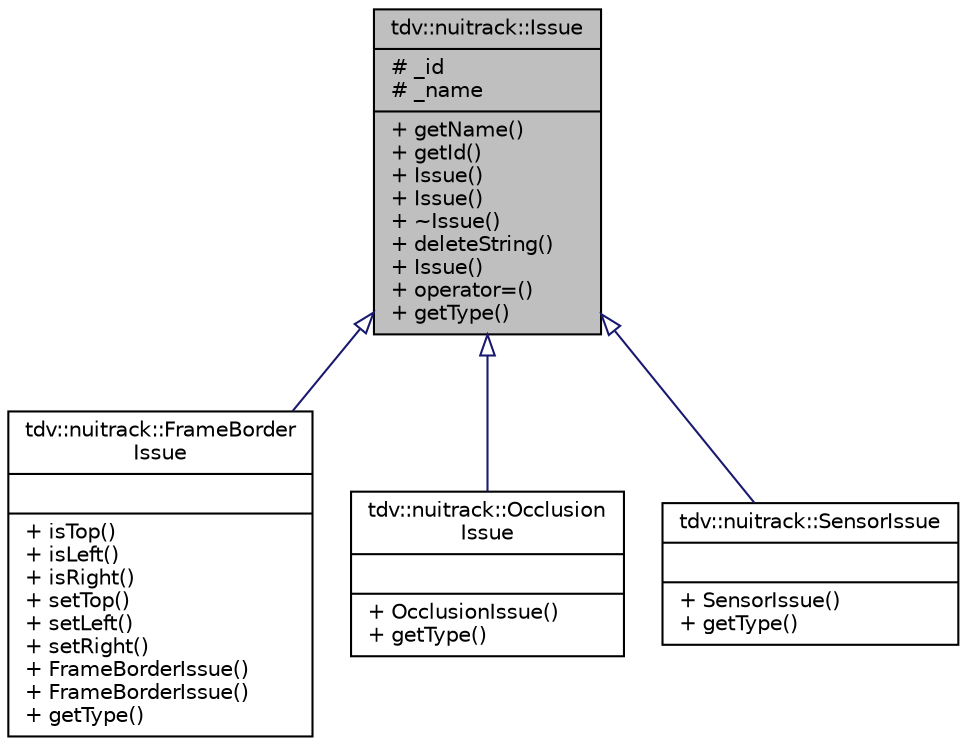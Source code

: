 digraph "tdv::nuitrack::Issue"
{
  edge [fontname="Helvetica",fontsize="10",labelfontname="Helvetica",labelfontsize="10"];
  node [fontname="Helvetica",fontsize="10",shape=record];
  Node1 [label="{tdv::nuitrack::Issue\n|# _id\l# _name\l|+ getName()\l+ getId()\l+ Issue()\l+ Issue()\l+ ~Issue()\l+ deleteString()\l+ Issue()\l+ operator=()\l+ getType()\l}",height=0.2,width=0.4,color="black", fillcolor="grey75", style="filled" fontcolor="black"];
  Node1 -> Node2 [dir="back",color="midnightblue",fontsize="10",style="solid",arrowtail="onormal",fontname="Helvetica"];
  Node2 [label="{tdv::nuitrack::FrameBorder\lIssue\n||+ isTop()\l+ isLeft()\l+ isRight()\l+ setTop()\l+ setLeft()\l+ setRight()\l+ FrameBorderIssue()\l+ FrameBorderIssue()\l+ getType()\l}",height=0.2,width=0.4,color="black", fillcolor="white", style="filled",URL="$classtdv_1_1nuitrack_1_1FrameBorderIssue.html",tooltip="Represents the frame bodrer issue. "];
  Node1 -> Node3 [dir="back",color="midnightblue",fontsize="10",style="solid",arrowtail="onormal",fontname="Helvetica"];
  Node3 [label="{tdv::nuitrack::Occlusion\lIssue\n||+ OcclusionIssue()\l+ getType()\l}",height=0.2,width=0.4,color="black", fillcolor="white", style="filled",URL="$classtdv_1_1nuitrack_1_1OcclusionIssue.html",tooltip="Represents the occlusion issue. "];
  Node1 -> Node4 [dir="back",color="midnightblue",fontsize="10",style="solid",arrowtail="onormal",fontname="Helvetica"];
  Node4 [label="{tdv::nuitrack::SensorIssue\n||+ SensorIssue()\l+ getType()\l}",height=0.2,width=0.4,color="black", fillcolor="white", style="filled",URL="$classtdv_1_1nuitrack_1_1SensorIssue.html",tooltip="Represents the sensor issue. "];
}
